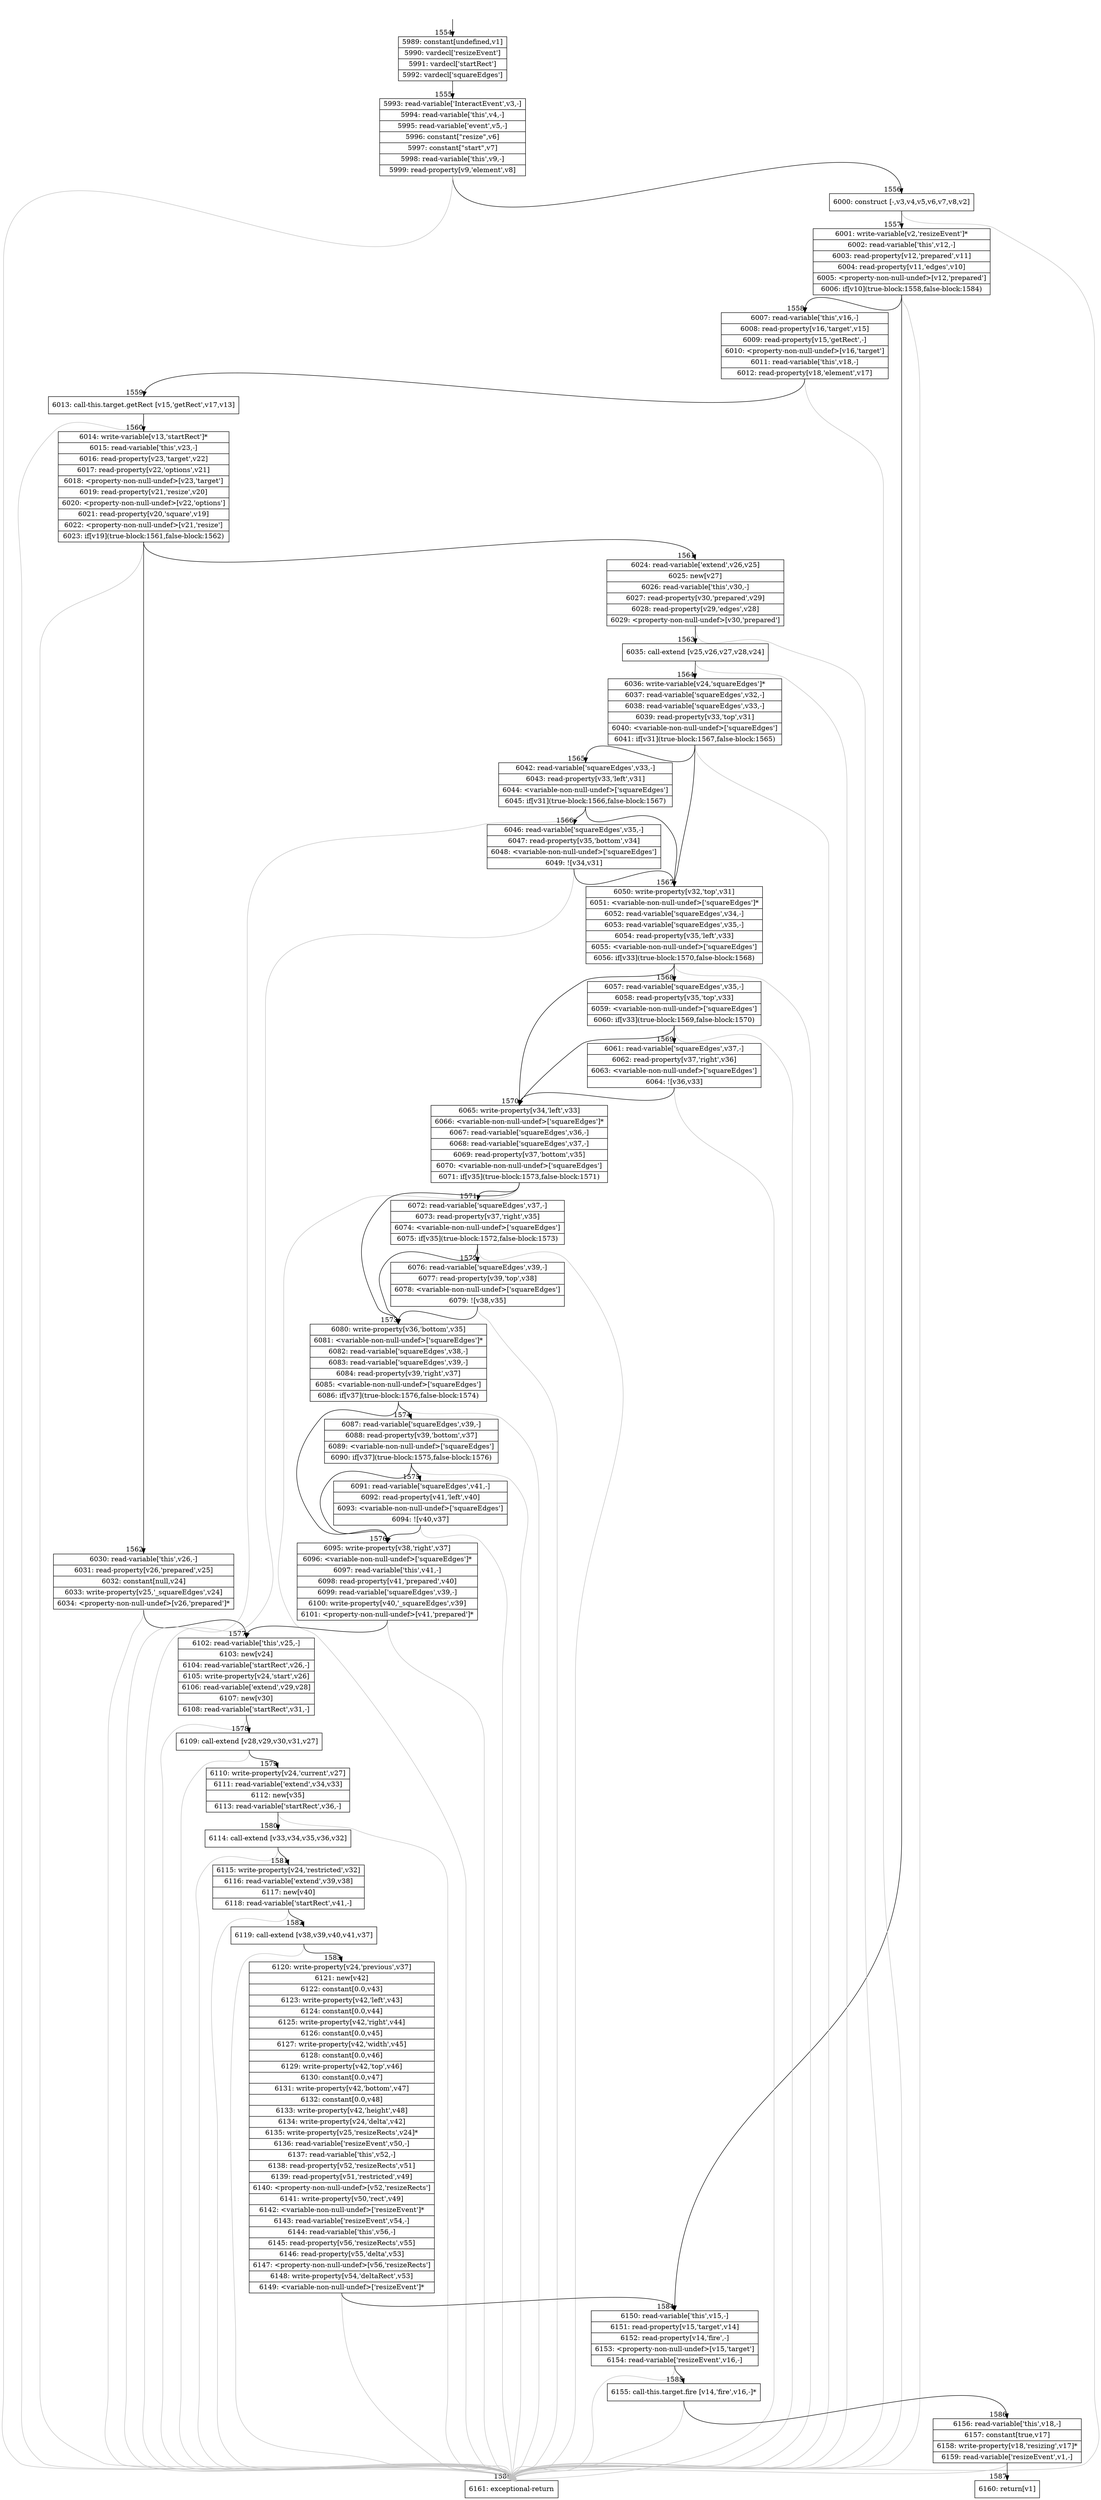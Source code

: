 digraph {
rankdir="TD"
BB_entry80[shape=none,label=""];
BB_entry80 -> BB1554 [tailport=s, headport=n, headlabel="    1554"]
BB1554 [shape=record label="{5989: constant[undefined,v1]|5990: vardecl['resizeEvent']|5991: vardecl['startRect']|5992: vardecl['squareEdges']}" ] 
BB1554 -> BB1555 [tailport=s, headport=n, headlabel="      1555"]
BB1555 [shape=record label="{5993: read-variable['InteractEvent',v3,-]|5994: read-variable['this',v4,-]|5995: read-variable['event',v5,-]|5996: constant[\"resize\",v6]|5997: constant[\"start\",v7]|5998: read-variable['this',v9,-]|5999: read-property[v9,'element',v8]}" ] 
BB1555 -> BB1556 [tailport=s, headport=n, headlabel="      1556"]
BB1555 -> BB1588 [tailport=s, headport=n, color=gray, headlabel="      1588"]
BB1556 [shape=record label="{6000: construct [-,v3,v4,v5,v6,v7,v8,v2]}" ] 
BB1556 -> BB1557 [tailport=s, headport=n, headlabel="      1557"]
BB1556 -> BB1588 [tailport=s, headport=n, color=gray]
BB1557 [shape=record label="{6001: write-variable[v2,'resizeEvent']*|6002: read-variable['this',v12,-]|6003: read-property[v12,'prepared',v11]|6004: read-property[v11,'edges',v10]|6005: \<property-non-null-undef\>[v12,'prepared']|6006: if[v10](true-block:1558,false-block:1584)}" ] 
BB1557 -> BB1558 [tailport=s, headport=n, headlabel="      1558"]
BB1557 -> BB1584 [tailport=s, headport=n, headlabel="      1584"]
BB1557 -> BB1588 [tailport=s, headport=n, color=gray]
BB1558 [shape=record label="{6007: read-variable['this',v16,-]|6008: read-property[v16,'target',v15]|6009: read-property[v15,'getRect',-]|6010: \<property-non-null-undef\>[v16,'target']|6011: read-variable['this',v18,-]|6012: read-property[v18,'element',v17]}" ] 
BB1558 -> BB1559 [tailport=s, headport=n, headlabel="      1559"]
BB1558 -> BB1588 [tailport=s, headport=n, color=gray]
BB1559 [shape=record label="{6013: call-this.target.getRect [v15,'getRect',v17,v13]}" ] 
BB1559 -> BB1560 [tailport=s, headport=n, headlabel="      1560"]
BB1559 -> BB1588 [tailport=s, headport=n, color=gray]
BB1560 [shape=record label="{6014: write-variable[v13,'startRect']*|6015: read-variable['this',v23,-]|6016: read-property[v23,'target',v22]|6017: read-property[v22,'options',v21]|6018: \<property-non-null-undef\>[v23,'target']|6019: read-property[v21,'resize',v20]|6020: \<property-non-null-undef\>[v22,'options']|6021: read-property[v20,'square',v19]|6022: \<property-non-null-undef\>[v21,'resize']|6023: if[v19](true-block:1561,false-block:1562)}" ] 
BB1560 -> BB1561 [tailport=s, headport=n, headlabel="      1561"]
BB1560 -> BB1562 [tailport=s, headport=n, headlabel="      1562"]
BB1560 -> BB1588 [tailport=s, headport=n, color=gray]
BB1561 [shape=record label="{6024: read-variable['extend',v26,v25]|6025: new[v27]|6026: read-variable['this',v30,-]|6027: read-property[v30,'prepared',v29]|6028: read-property[v29,'edges',v28]|6029: \<property-non-null-undef\>[v30,'prepared']}" ] 
BB1561 -> BB1563 [tailport=s, headport=n, headlabel="      1563"]
BB1561 -> BB1588 [tailport=s, headport=n, color=gray]
BB1562 [shape=record label="{6030: read-variable['this',v26,-]|6031: read-property[v26,'prepared',v25]|6032: constant[null,v24]|6033: write-property[v25,'_squareEdges',v24]|6034: \<property-non-null-undef\>[v26,'prepared']*}" ] 
BB1562 -> BB1577 [tailport=s, headport=n, headlabel="      1577"]
BB1562 -> BB1588 [tailport=s, headport=n, color=gray]
BB1563 [shape=record label="{6035: call-extend [v25,v26,v27,v28,v24]}" ] 
BB1563 -> BB1564 [tailport=s, headport=n, headlabel="      1564"]
BB1563 -> BB1588 [tailport=s, headport=n, color=gray]
BB1564 [shape=record label="{6036: write-variable[v24,'squareEdges']*|6037: read-variable['squareEdges',v32,-]|6038: read-variable['squareEdges',v33,-]|6039: read-property[v33,'top',v31]|6040: \<variable-non-null-undef\>['squareEdges']|6041: if[v31](true-block:1567,false-block:1565)}" ] 
BB1564 -> BB1567 [tailport=s, headport=n, headlabel="      1567"]
BB1564 -> BB1565 [tailport=s, headport=n, headlabel="      1565"]
BB1564 -> BB1588 [tailport=s, headport=n, color=gray]
BB1565 [shape=record label="{6042: read-variable['squareEdges',v33,-]|6043: read-property[v33,'left',v31]|6044: \<variable-non-null-undef\>['squareEdges']|6045: if[v31](true-block:1566,false-block:1567)}" ] 
BB1565 -> BB1567 [tailport=s, headport=n]
BB1565 -> BB1566 [tailport=s, headport=n, headlabel="      1566"]
BB1565 -> BB1588 [tailport=s, headport=n, color=gray]
BB1566 [shape=record label="{6046: read-variable['squareEdges',v35,-]|6047: read-property[v35,'bottom',v34]|6048: \<variable-non-null-undef\>['squareEdges']|6049: ![v34,v31]}" ] 
BB1566 -> BB1567 [tailport=s, headport=n]
BB1566 -> BB1588 [tailport=s, headport=n, color=gray]
BB1567 [shape=record label="{6050: write-property[v32,'top',v31]|6051: \<variable-non-null-undef\>['squareEdges']*|6052: read-variable['squareEdges',v34,-]|6053: read-variable['squareEdges',v35,-]|6054: read-property[v35,'left',v33]|6055: \<variable-non-null-undef\>['squareEdges']|6056: if[v33](true-block:1570,false-block:1568)}" ] 
BB1567 -> BB1570 [tailport=s, headport=n, headlabel="      1570"]
BB1567 -> BB1568 [tailport=s, headport=n, headlabel="      1568"]
BB1567 -> BB1588 [tailport=s, headport=n, color=gray]
BB1568 [shape=record label="{6057: read-variable['squareEdges',v35,-]|6058: read-property[v35,'top',v33]|6059: \<variable-non-null-undef\>['squareEdges']|6060: if[v33](true-block:1569,false-block:1570)}" ] 
BB1568 -> BB1570 [tailport=s, headport=n]
BB1568 -> BB1569 [tailport=s, headport=n, headlabel="      1569"]
BB1568 -> BB1588 [tailport=s, headport=n, color=gray]
BB1569 [shape=record label="{6061: read-variable['squareEdges',v37,-]|6062: read-property[v37,'right',v36]|6063: \<variable-non-null-undef\>['squareEdges']|6064: ![v36,v33]}" ] 
BB1569 -> BB1570 [tailport=s, headport=n]
BB1569 -> BB1588 [tailport=s, headport=n, color=gray]
BB1570 [shape=record label="{6065: write-property[v34,'left',v33]|6066: \<variable-non-null-undef\>['squareEdges']*|6067: read-variable['squareEdges',v36,-]|6068: read-variable['squareEdges',v37,-]|6069: read-property[v37,'bottom',v35]|6070: \<variable-non-null-undef\>['squareEdges']|6071: if[v35](true-block:1573,false-block:1571)}" ] 
BB1570 -> BB1573 [tailport=s, headport=n, headlabel="      1573"]
BB1570 -> BB1571 [tailport=s, headport=n, headlabel="      1571"]
BB1570 -> BB1588 [tailport=s, headport=n, color=gray]
BB1571 [shape=record label="{6072: read-variable['squareEdges',v37,-]|6073: read-property[v37,'right',v35]|6074: \<variable-non-null-undef\>['squareEdges']|6075: if[v35](true-block:1572,false-block:1573)}" ] 
BB1571 -> BB1573 [tailport=s, headport=n]
BB1571 -> BB1572 [tailport=s, headport=n, headlabel="      1572"]
BB1571 -> BB1588 [tailport=s, headport=n, color=gray]
BB1572 [shape=record label="{6076: read-variable['squareEdges',v39,-]|6077: read-property[v39,'top',v38]|6078: \<variable-non-null-undef\>['squareEdges']|6079: ![v38,v35]}" ] 
BB1572 -> BB1573 [tailport=s, headport=n]
BB1572 -> BB1588 [tailport=s, headport=n, color=gray]
BB1573 [shape=record label="{6080: write-property[v36,'bottom',v35]|6081: \<variable-non-null-undef\>['squareEdges']*|6082: read-variable['squareEdges',v38,-]|6083: read-variable['squareEdges',v39,-]|6084: read-property[v39,'right',v37]|6085: \<variable-non-null-undef\>['squareEdges']|6086: if[v37](true-block:1576,false-block:1574)}" ] 
BB1573 -> BB1576 [tailport=s, headport=n, headlabel="      1576"]
BB1573 -> BB1574 [tailport=s, headport=n, headlabel="      1574"]
BB1573 -> BB1588 [tailport=s, headport=n, color=gray]
BB1574 [shape=record label="{6087: read-variable['squareEdges',v39,-]|6088: read-property[v39,'bottom',v37]|6089: \<variable-non-null-undef\>['squareEdges']|6090: if[v37](true-block:1575,false-block:1576)}" ] 
BB1574 -> BB1576 [tailport=s, headport=n]
BB1574 -> BB1575 [tailport=s, headport=n, headlabel="      1575"]
BB1574 -> BB1588 [tailport=s, headport=n, color=gray]
BB1575 [shape=record label="{6091: read-variable['squareEdges',v41,-]|6092: read-property[v41,'left',v40]|6093: \<variable-non-null-undef\>['squareEdges']|6094: ![v40,v37]}" ] 
BB1575 -> BB1576 [tailport=s, headport=n]
BB1575 -> BB1588 [tailport=s, headport=n, color=gray]
BB1576 [shape=record label="{6095: write-property[v38,'right',v37]|6096: \<variable-non-null-undef\>['squareEdges']*|6097: read-variable['this',v41,-]|6098: read-property[v41,'prepared',v40]|6099: read-variable['squareEdges',v39,-]|6100: write-property[v40,'_squareEdges',v39]|6101: \<property-non-null-undef\>[v41,'prepared']*}" ] 
BB1576 -> BB1577 [tailport=s, headport=n]
BB1576 -> BB1588 [tailport=s, headport=n, color=gray]
BB1577 [shape=record label="{6102: read-variable['this',v25,-]|6103: new[v24]|6104: read-variable['startRect',v26,-]|6105: write-property[v24,'start',v26]|6106: read-variable['extend',v29,v28]|6107: new[v30]|6108: read-variable['startRect',v31,-]}" ] 
BB1577 -> BB1578 [tailport=s, headport=n, headlabel="      1578"]
BB1577 -> BB1588 [tailport=s, headport=n, color=gray]
BB1578 [shape=record label="{6109: call-extend [v28,v29,v30,v31,v27]}" ] 
BB1578 -> BB1579 [tailport=s, headport=n, headlabel="      1579"]
BB1578 -> BB1588 [tailport=s, headport=n, color=gray]
BB1579 [shape=record label="{6110: write-property[v24,'current',v27]|6111: read-variable['extend',v34,v33]|6112: new[v35]|6113: read-variable['startRect',v36,-]}" ] 
BB1579 -> BB1580 [tailport=s, headport=n, headlabel="      1580"]
BB1579 -> BB1588 [tailport=s, headport=n, color=gray]
BB1580 [shape=record label="{6114: call-extend [v33,v34,v35,v36,v32]}" ] 
BB1580 -> BB1581 [tailport=s, headport=n, headlabel="      1581"]
BB1580 -> BB1588 [tailport=s, headport=n, color=gray]
BB1581 [shape=record label="{6115: write-property[v24,'restricted',v32]|6116: read-variable['extend',v39,v38]|6117: new[v40]|6118: read-variable['startRect',v41,-]}" ] 
BB1581 -> BB1582 [tailport=s, headport=n, headlabel="      1582"]
BB1581 -> BB1588 [tailport=s, headport=n, color=gray]
BB1582 [shape=record label="{6119: call-extend [v38,v39,v40,v41,v37]}" ] 
BB1582 -> BB1583 [tailport=s, headport=n, headlabel="      1583"]
BB1582 -> BB1588 [tailport=s, headport=n, color=gray]
BB1583 [shape=record label="{6120: write-property[v24,'previous',v37]|6121: new[v42]|6122: constant[0.0,v43]|6123: write-property[v42,'left',v43]|6124: constant[0.0,v44]|6125: write-property[v42,'right',v44]|6126: constant[0.0,v45]|6127: write-property[v42,'width',v45]|6128: constant[0.0,v46]|6129: write-property[v42,'top',v46]|6130: constant[0.0,v47]|6131: write-property[v42,'bottom',v47]|6132: constant[0.0,v48]|6133: write-property[v42,'height',v48]|6134: write-property[v24,'delta',v42]|6135: write-property[v25,'resizeRects',v24]*|6136: read-variable['resizeEvent',v50,-]|6137: read-variable['this',v52,-]|6138: read-property[v52,'resizeRects',v51]|6139: read-property[v51,'restricted',v49]|6140: \<property-non-null-undef\>[v52,'resizeRects']|6141: write-property[v50,'rect',v49]|6142: \<variable-non-null-undef\>['resizeEvent']*|6143: read-variable['resizeEvent',v54,-]|6144: read-variable['this',v56,-]|6145: read-property[v56,'resizeRects',v55]|6146: read-property[v55,'delta',v53]|6147: \<property-non-null-undef\>[v56,'resizeRects']|6148: write-property[v54,'deltaRect',v53]|6149: \<variable-non-null-undef\>['resizeEvent']*}" ] 
BB1583 -> BB1584 [tailport=s, headport=n]
BB1583 -> BB1588 [tailport=s, headport=n, color=gray]
BB1584 [shape=record label="{6150: read-variable['this',v15,-]|6151: read-property[v15,'target',v14]|6152: read-property[v14,'fire',-]|6153: \<property-non-null-undef\>[v15,'target']|6154: read-variable['resizeEvent',v16,-]}" ] 
BB1584 -> BB1585 [tailport=s, headport=n, headlabel="      1585"]
BB1584 -> BB1588 [tailport=s, headport=n, color=gray]
BB1585 [shape=record label="{6155: call-this.target.fire [v14,'fire',v16,-]*}" ] 
BB1585 -> BB1586 [tailport=s, headport=n, headlabel="      1586"]
BB1585 -> BB1588 [tailport=s, headport=n, color=gray]
BB1586 [shape=record label="{6156: read-variable['this',v18,-]|6157: constant[true,v17]|6158: write-property[v18,'resizing',v17]*|6159: read-variable['resizeEvent',v1,-]}" ] 
BB1586 -> BB1587 [tailport=s, headport=n, headlabel="      1587"]
BB1586 -> BB1588 [tailport=s, headport=n, color=gray]
BB1587 [shape=record label="{6160: return[v1]}" ] 
BB1588 [shape=record label="{6161: exceptional-return}" ] 
//#$~ 2004
}
